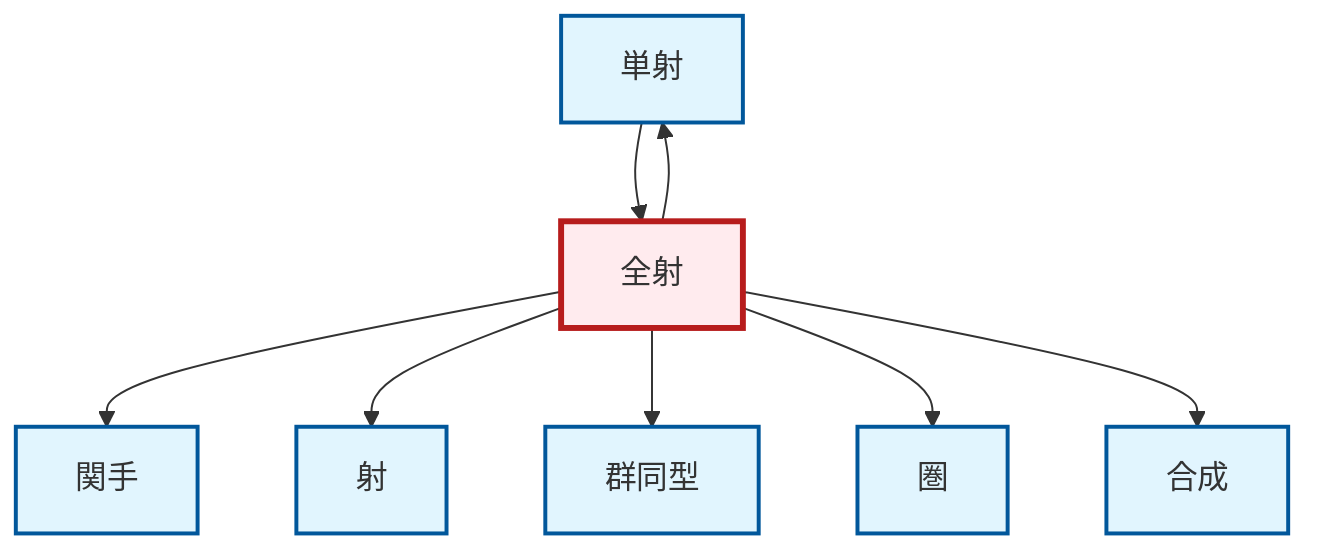 graph TD
    classDef definition fill:#e1f5fe,stroke:#01579b,stroke-width:2px
    classDef theorem fill:#f3e5f5,stroke:#4a148c,stroke-width:2px
    classDef axiom fill:#fff3e0,stroke:#e65100,stroke-width:2px
    classDef example fill:#e8f5e9,stroke:#1b5e20,stroke-width:2px
    classDef current fill:#ffebee,stroke:#b71c1c,stroke-width:3px
    def-monomorphism["単射"]:::definition
    def-epimorphism["全射"]:::definition
    def-composition["合成"]:::definition
    def-functor["関手"]:::definition
    def-category["圏"]:::definition
    def-morphism["射"]:::definition
    def-isomorphism["群同型"]:::definition
    def-epimorphism --> def-monomorphism
    def-epimorphism --> def-functor
    def-epimorphism --> def-morphism
    def-monomorphism --> def-epimorphism
    def-epimorphism --> def-isomorphism
    def-epimorphism --> def-category
    def-epimorphism --> def-composition
    class def-epimorphism current